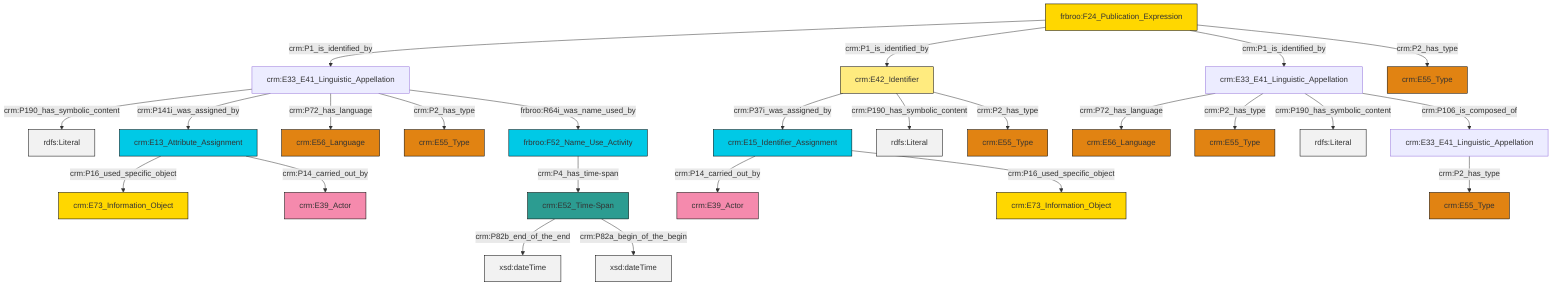 graph TD
classDef Literal fill:#f2f2f2,stroke:#000000;
classDef CRM_Entity fill:#FFFFFF,stroke:#000000;
classDef Temporal_Entity fill:#00C9E6, stroke:#000000;
classDef Type fill:#E18312, stroke:#000000;
classDef Time-Span fill:#2C9C91, stroke:#000000;
classDef Appellation fill:#FFEB7F, stroke:#000000;
classDef Place fill:#008836, stroke:#000000;
classDef Persistent_Item fill:#B266B2, stroke:#000000;
classDef Conceptual_Object fill:#FFD700, stroke:#000000;
classDef Physical_Thing fill:#D2B48C, stroke:#000000;
classDef Actor fill:#f58aad, stroke:#000000;
classDef PC_Classes fill:#4ce600, stroke:#000000;
classDef Multi fill:#cccccc,stroke:#000000;

0["frbroo:F52_Name_Use_Activity"]:::Temporal_Entity -->|crm:P4_has_time-span| 1["crm:E52_Time-Span"]:::Time-Span
9["crm:E42_Identifier"]:::Appellation -->|crm:P37i_was_assigned_by| 10["crm:E15_Identifier_Assignment"]:::Temporal_Entity
11["crm:E33_E41_Linguistic_Appellation"]:::Default -->|crm:P190_has_symbolic_content| 12[rdfs:Literal]:::Literal
13["crm:E33_E41_Linguistic_Appellation"]:::Default -->|crm:P72_has_language| 14["crm:E56_Language"]:::Type
13["crm:E33_E41_Linguistic_Appellation"]:::Default -->|crm:P2_has_type| 2["crm:E55_Type"]:::Type
10["crm:E15_Identifier_Assignment"]:::Temporal_Entity -->|crm:P14_carried_out_by| 6["crm:E39_Actor"]:::Actor
9["crm:E42_Identifier"]:::Appellation -->|crm:P190_has_symbolic_content| 17[rdfs:Literal]:::Literal
4["frbroo:F24_Publication_Expression"]:::Conceptual_Object -->|crm:P1_is_identified_by| 11["crm:E33_E41_Linguistic_Appellation"]:::Default
4["frbroo:F24_Publication_Expression"]:::Conceptual_Object -->|crm:P1_is_identified_by| 9["crm:E42_Identifier"]:::Appellation
9["crm:E42_Identifier"]:::Appellation -->|crm:P2_has_type| 20["crm:E55_Type"]:::Type
11["crm:E33_E41_Linguistic_Appellation"]:::Default -->|crm:P141i_was_assigned_by| 24["crm:E13_Attribute_Assignment"]:::Temporal_Entity
13["crm:E33_E41_Linguistic_Appellation"]:::Default -->|crm:P190_has_symbolic_content| 25[rdfs:Literal]:::Literal
1["crm:E52_Time-Span"]:::Time-Span -->|crm:P82b_end_of_the_end| 30[xsd:dateTime]:::Literal
11["crm:E33_E41_Linguistic_Appellation"]:::Default -->|crm:P72_has_language| 32["crm:E56_Language"]:::Type
1["crm:E52_Time-Span"]:::Time-Span -->|crm:P82a_begin_of_the_begin| 34[xsd:dateTime]:::Literal
18["crm:E33_E41_Linguistic_Appellation"]:::Default -->|crm:P2_has_type| 15["crm:E55_Type"]:::Type
4["frbroo:F24_Publication_Expression"]:::Conceptual_Object -->|crm:P1_is_identified_by| 13["crm:E33_E41_Linguistic_Appellation"]:::Default
10["crm:E15_Identifier_Assignment"]:::Temporal_Entity -->|crm:P16_used_specific_object| 35["crm:E73_Information_Object"]:::Conceptual_Object
24["crm:E13_Attribute_Assignment"]:::Temporal_Entity -->|crm:P16_used_specific_object| 43["crm:E73_Information_Object"]:::Conceptual_Object
11["crm:E33_E41_Linguistic_Appellation"]:::Default -->|crm:P2_has_type| 41["crm:E55_Type"]:::Type
4["frbroo:F24_Publication_Expression"]:::Conceptual_Object -->|crm:P2_has_type| 38["crm:E55_Type"]:::Type
11["crm:E33_E41_Linguistic_Appellation"]:::Default -->|frbroo:R64i_was_name_used_by| 0["frbroo:F52_Name_Use_Activity"]:::Temporal_Entity
13["crm:E33_E41_Linguistic_Appellation"]:::Default -->|crm:P106_is_composed_of| 18["crm:E33_E41_Linguistic_Appellation"]:::Default
24["crm:E13_Attribute_Assignment"]:::Temporal_Entity -->|crm:P14_carried_out_by| 28["crm:E39_Actor"]:::Actor